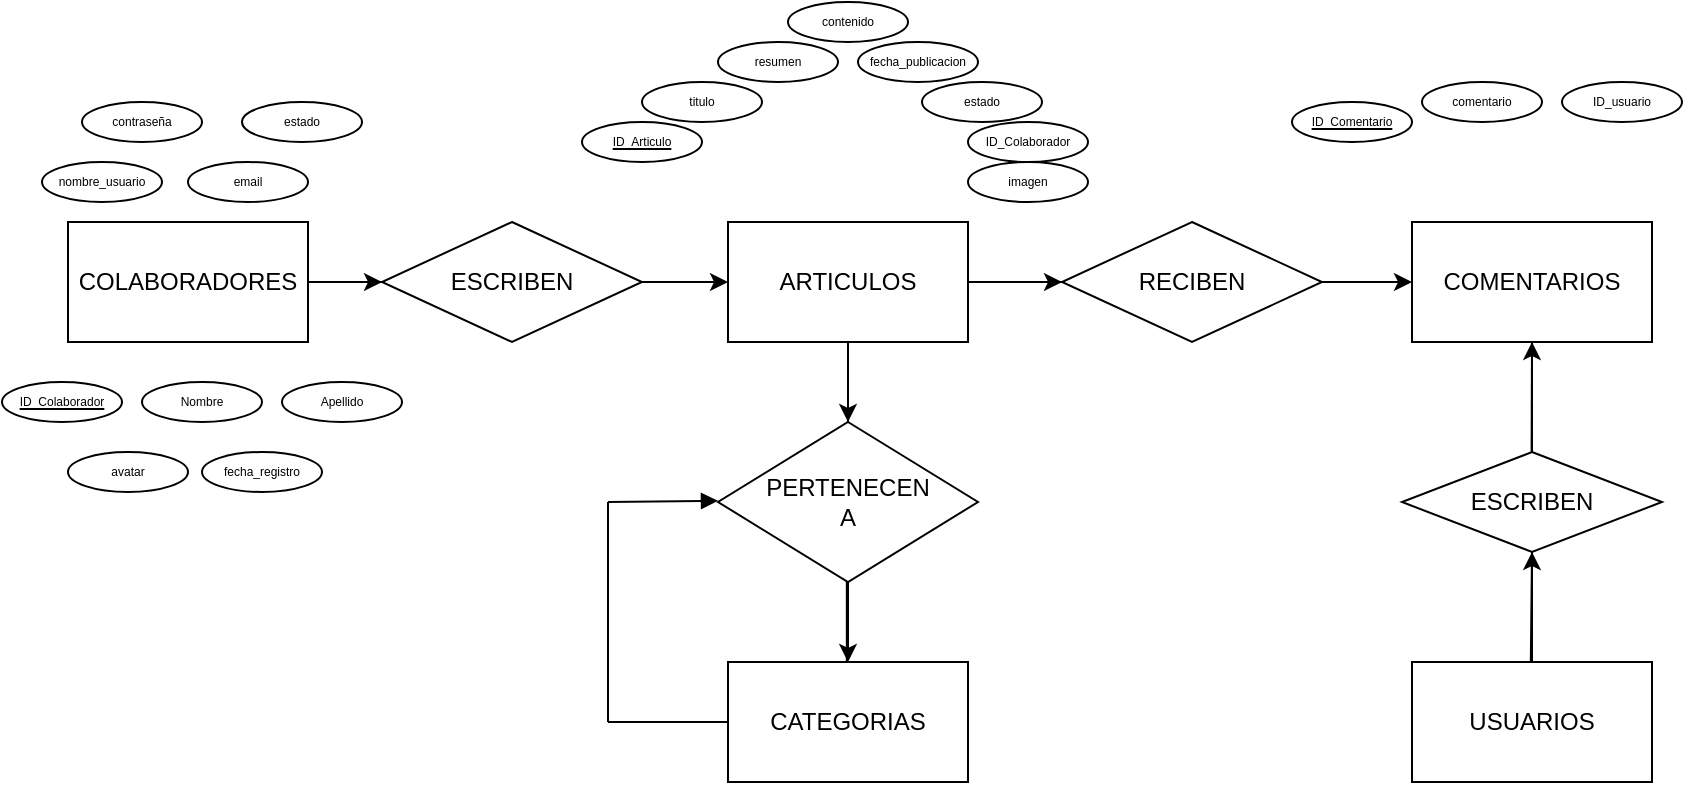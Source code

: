 <mxfile version="21.3.2" type="github">
  <diagram id="R2lEEEUBdFMjLlhIrx00" name="Page-1">
    <mxGraphModel dx="607" dy="273" grid="1" gridSize="10" guides="1" tooltips="1" connect="1" arrows="1" fold="1" page="1" pageScale="1" pageWidth="850" pageHeight="1100" math="0" shadow="0" extFonts="Permanent Marker^https://fonts.googleapis.com/css?family=Permanent+Marker">
      <root>
        <mxCell id="0" />
        <mxCell id="1" parent="0" />
        <mxCell id="qLsG4sS9ALIZC5-4dvoT-34" value="" style="edgeStyle=orthogonalEdgeStyle;rounded=0;orthogonalLoop=1;jettySize=auto;html=1;" edge="1" parent="1" source="qLsG4sS9ALIZC5-4dvoT-1" target="qLsG4sS9ALIZC5-4dvoT-7">
          <mxGeometry relative="1" as="geometry" />
        </mxCell>
        <mxCell id="qLsG4sS9ALIZC5-4dvoT-1" value="COLABORADORES" style="rounded=0;whiteSpace=wrap;html=1;" vertex="1" parent="1">
          <mxGeometry x="33" y="160" width="120" height="60" as="geometry" />
        </mxCell>
        <mxCell id="qLsG4sS9ALIZC5-4dvoT-31" value="" style="edgeStyle=orthogonalEdgeStyle;rounded=0;orthogonalLoop=1;jettySize=auto;html=1;" edge="1" parent="1" source="qLsG4sS9ALIZC5-4dvoT-2" target="qLsG4sS9ALIZC5-4dvoT-8">
          <mxGeometry relative="1" as="geometry" />
        </mxCell>
        <mxCell id="qLsG4sS9ALIZC5-4dvoT-35" value="" style="edgeStyle=orthogonalEdgeStyle;rounded=0;orthogonalLoop=1;jettySize=auto;html=1;" edge="1" parent="1" source="qLsG4sS9ALIZC5-4dvoT-2" target="qLsG4sS9ALIZC5-4dvoT-9">
          <mxGeometry relative="1" as="geometry" />
        </mxCell>
        <mxCell id="qLsG4sS9ALIZC5-4dvoT-2" value="ARTICULOS" style="rounded=0;whiteSpace=wrap;html=1;" vertex="1" parent="1">
          <mxGeometry x="363" y="160" width="120" height="60" as="geometry" />
        </mxCell>
        <mxCell id="qLsG4sS9ALIZC5-4dvoT-3" value="CATEGORIAS" style="rounded=0;whiteSpace=wrap;html=1;" vertex="1" parent="1">
          <mxGeometry x="363" y="380" width="120" height="60" as="geometry" />
        </mxCell>
        <mxCell id="qLsG4sS9ALIZC5-4dvoT-4" value="COMENTARIOS" style="rounded=0;whiteSpace=wrap;html=1;" vertex="1" parent="1">
          <mxGeometry x="705" y="160" width="120" height="60" as="geometry" />
        </mxCell>
        <mxCell id="qLsG4sS9ALIZC5-4dvoT-30" value="" style="edgeStyle=orthogonalEdgeStyle;rounded=0;orthogonalLoop=1;jettySize=auto;html=1;" edge="1" parent="1" source="qLsG4sS9ALIZC5-4dvoT-5" target="qLsG4sS9ALIZC5-4dvoT-10">
          <mxGeometry relative="1" as="geometry" />
        </mxCell>
        <mxCell id="qLsG4sS9ALIZC5-4dvoT-5" value="USUARIOS" style="rounded=0;whiteSpace=wrap;html=1;" vertex="1" parent="1">
          <mxGeometry x="705" y="380" width="120" height="60" as="geometry" />
        </mxCell>
        <mxCell id="qLsG4sS9ALIZC5-4dvoT-33" value="" style="edgeStyle=orthogonalEdgeStyle;rounded=0;orthogonalLoop=1;jettySize=auto;html=1;" edge="1" parent="1" source="qLsG4sS9ALIZC5-4dvoT-7" target="qLsG4sS9ALIZC5-4dvoT-2">
          <mxGeometry relative="1" as="geometry" />
        </mxCell>
        <mxCell id="qLsG4sS9ALIZC5-4dvoT-7" value="ESCRIBEN" style="rhombus;whiteSpace=wrap;html=1;" vertex="1" parent="1">
          <mxGeometry x="190" y="160" width="130" height="60" as="geometry" />
        </mxCell>
        <mxCell id="qLsG4sS9ALIZC5-4dvoT-32" value="" style="edgeStyle=orthogonalEdgeStyle;rounded=0;orthogonalLoop=1;jettySize=auto;html=1;" edge="1" parent="1" source="qLsG4sS9ALIZC5-4dvoT-8" target="qLsG4sS9ALIZC5-4dvoT-4">
          <mxGeometry relative="1" as="geometry" />
        </mxCell>
        <mxCell id="qLsG4sS9ALIZC5-4dvoT-8" value="RECIBEN" style="rhombus;whiteSpace=wrap;html=1;" vertex="1" parent="1">
          <mxGeometry x="530" y="160" width="130" height="60" as="geometry" />
        </mxCell>
        <mxCell id="qLsG4sS9ALIZC5-4dvoT-36" value="" style="edgeStyle=orthogonalEdgeStyle;rounded=0;orthogonalLoop=1;jettySize=auto;html=1;" edge="1" parent="1" source="qLsG4sS9ALIZC5-4dvoT-9" target="qLsG4sS9ALIZC5-4dvoT-3">
          <mxGeometry relative="1" as="geometry" />
        </mxCell>
        <mxCell id="qLsG4sS9ALIZC5-4dvoT-9" value="PERTENECEN &lt;br&gt;A" style="rhombus;whiteSpace=wrap;html=1;" vertex="1" parent="1">
          <mxGeometry x="358" y="260" width="130" height="80" as="geometry" />
        </mxCell>
        <mxCell id="qLsG4sS9ALIZC5-4dvoT-29" value="" style="edgeStyle=orthogonalEdgeStyle;rounded=0;orthogonalLoop=1;jettySize=auto;html=1;" edge="1" parent="1" source="qLsG4sS9ALIZC5-4dvoT-10" target="qLsG4sS9ALIZC5-4dvoT-4">
          <mxGeometry relative="1" as="geometry" />
        </mxCell>
        <mxCell id="qLsG4sS9ALIZC5-4dvoT-10" value="ESCRIBEN" style="rhombus;whiteSpace=wrap;html=1;" vertex="1" parent="1">
          <mxGeometry x="700" y="275" width="130" height="50" as="geometry" />
        </mxCell>
        <mxCell id="qLsG4sS9ALIZC5-4dvoT-13" value="" style="endArrow=none;html=1;rounded=0;entryX=0;entryY=0.5;entryDx=0;entryDy=0;" edge="1" parent="1" target="qLsG4sS9ALIZC5-4dvoT-7">
          <mxGeometry width="50" height="50" relative="1" as="geometry">
            <mxPoint x="153" y="190" as="sourcePoint" />
            <mxPoint x="203" y="140" as="targetPoint" />
          </mxGeometry>
        </mxCell>
        <mxCell id="qLsG4sS9ALIZC5-4dvoT-16" value="" style="endArrow=none;html=1;rounded=0;entryX=0;entryY=0.5;entryDx=0;entryDy=0;exitX=1;exitY=0.5;exitDx=0;exitDy=0;" edge="1" parent="1" source="qLsG4sS9ALIZC5-4dvoT-2" target="qLsG4sS9ALIZC5-4dvoT-8">
          <mxGeometry width="50" height="50" relative="1" as="geometry">
            <mxPoint x="488" y="189.41" as="sourcePoint" />
            <mxPoint x="528" y="189.41" as="targetPoint" />
          </mxGeometry>
        </mxCell>
        <mxCell id="qLsG4sS9ALIZC5-4dvoT-18" value="" style="endArrow=none;html=1;rounded=0;exitX=0.5;exitY=0;exitDx=0;exitDy=0;" edge="1" parent="1" source="qLsG4sS9ALIZC5-4dvoT-9">
          <mxGeometry width="50" height="50" relative="1" as="geometry">
            <mxPoint x="373" y="270" as="sourcePoint" />
            <mxPoint x="423" y="220" as="targetPoint" />
          </mxGeometry>
        </mxCell>
        <mxCell id="qLsG4sS9ALIZC5-4dvoT-19" value="" style="endArrow=none;html=1;rounded=0;exitX=0.5;exitY=0;exitDx=0;exitDy=0;" edge="1" parent="1">
          <mxGeometry width="50" height="50" relative="1" as="geometry">
            <mxPoint x="422.41" y="380" as="sourcePoint" />
            <mxPoint x="422.41" y="340" as="targetPoint" />
          </mxGeometry>
        </mxCell>
        <mxCell id="qLsG4sS9ALIZC5-4dvoT-22" value="" style="endArrow=none;html=1;rounded=0;exitX=0.5;exitY=0;exitDx=0;exitDy=0;entryX=0.5;entryY=1;entryDx=0;entryDy=0;" edge="1" parent="1" target="qLsG4sS9ALIZC5-4dvoT-10">
          <mxGeometry width="50" height="50" relative="1" as="geometry">
            <mxPoint x="764.41" y="380" as="sourcePoint" />
            <mxPoint x="764.41" y="340" as="targetPoint" />
          </mxGeometry>
        </mxCell>
        <mxCell id="qLsG4sS9ALIZC5-4dvoT-23" value="" style="endArrow=none;html=1;rounded=0;entryX=0.5;entryY=1;entryDx=0;entryDy=0;" edge="1" parent="1" target="qLsG4sS9ALIZC5-4dvoT-4">
          <mxGeometry width="50" height="50" relative="1" as="geometry">
            <mxPoint x="764.8" y="275" as="sourcePoint" />
            <mxPoint x="765.21" y="225" as="targetPoint" />
          </mxGeometry>
        </mxCell>
        <mxCell id="qLsG4sS9ALIZC5-4dvoT-25" value="" style="endArrow=block;html=1;rounded=0;endFill=1;" edge="1" parent="1">
          <mxGeometry width="50" height="50" relative="1" as="geometry">
            <mxPoint x="303" y="300" as="sourcePoint" />
            <mxPoint x="358" y="299.41" as="targetPoint" />
          </mxGeometry>
        </mxCell>
        <mxCell id="qLsG4sS9ALIZC5-4dvoT-26" value="" style="endArrow=none;html=1;rounded=0;" edge="1" parent="1">
          <mxGeometry width="50" height="50" relative="1" as="geometry">
            <mxPoint x="303" y="410" as="sourcePoint" />
            <mxPoint x="303" y="300" as="targetPoint" />
          </mxGeometry>
        </mxCell>
        <mxCell id="qLsG4sS9ALIZC5-4dvoT-27" value="" style="endArrow=none;html=1;rounded=0;" edge="1" parent="1">
          <mxGeometry width="50" height="50" relative="1" as="geometry">
            <mxPoint x="303" y="410" as="sourcePoint" />
            <mxPoint x="363" y="410" as="targetPoint" />
          </mxGeometry>
        </mxCell>
        <mxCell id="qLsG4sS9ALIZC5-4dvoT-37" value="ID_Colaborador" style="ellipse;whiteSpace=wrap;html=1;fontSize=6;fontStyle=4" vertex="1" parent="1">
          <mxGeometry y="240" width="60" height="20" as="geometry" />
        </mxCell>
        <mxCell id="qLsG4sS9ALIZC5-4dvoT-41" value="Nombre" style="ellipse;whiteSpace=wrap;html=1;fontSize=6;fontStyle=0" vertex="1" parent="1">
          <mxGeometry x="70" y="240" width="60" height="20" as="geometry" />
        </mxCell>
        <mxCell id="qLsG4sS9ALIZC5-4dvoT-42" value="Apellido" style="ellipse;whiteSpace=wrap;html=1;fontSize=6;fontStyle=0" vertex="1" parent="1">
          <mxGeometry x="140" y="240" width="60" height="20" as="geometry" />
        </mxCell>
        <mxCell id="qLsG4sS9ALIZC5-4dvoT-43" value="nombre_usuario" style="ellipse;whiteSpace=wrap;html=1;fontSize=6;fontStyle=0" vertex="1" parent="1">
          <mxGeometry x="20" y="130" width="60" height="20" as="geometry" />
        </mxCell>
        <mxCell id="qLsG4sS9ALIZC5-4dvoT-44" value="contraseña" style="ellipse;whiteSpace=wrap;html=1;fontSize=6;fontStyle=0" vertex="1" parent="1">
          <mxGeometry x="40" y="100" width="60" height="20" as="geometry" />
        </mxCell>
        <mxCell id="qLsG4sS9ALIZC5-4dvoT-45" value="email" style="ellipse;whiteSpace=wrap;html=1;fontSize=6;fontStyle=0" vertex="1" parent="1">
          <mxGeometry x="93" y="130" width="60" height="20" as="geometry" />
        </mxCell>
        <mxCell id="qLsG4sS9ALIZC5-4dvoT-46" value="estado" style="ellipse;whiteSpace=wrap;html=1;fontSize=6;fontStyle=0" vertex="1" parent="1">
          <mxGeometry x="120" y="100" width="60" height="20" as="geometry" />
        </mxCell>
        <mxCell id="qLsG4sS9ALIZC5-4dvoT-47" value="fecha_registro" style="ellipse;whiteSpace=wrap;html=1;fontSize=6;fontStyle=0" vertex="1" parent="1">
          <mxGeometry x="100" y="275" width="60" height="20" as="geometry" />
        </mxCell>
        <mxCell id="qLsG4sS9ALIZC5-4dvoT-48" value="avatar" style="ellipse;whiteSpace=wrap;html=1;fontSize=6;fontStyle=0" vertex="1" parent="1">
          <mxGeometry x="33" y="275" width="60" height="20" as="geometry" />
        </mxCell>
        <mxCell id="qLsG4sS9ALIZC5-4dvoT-50" value="ID_Articulo" style="ellipse;whiteSpace=wrap;html=1;fontSize=6;fontStyle=4" vertex="1" parent="1">
          <mxGeometry x="290" y="110" width="60" height="20" as="geometry" />
        </mxCell>
        <mxCell id="qLsG4sS9ALIZC5-4dvoT-51" value="titulo" style="ellipse;whiteSpace=wrap;html=1;fontSize=6;fontStyle=0" vertex="1" parent="1">
          <mxGeometry x="320" y="90" width="60" height="20" as="geometry" />
        </mxCell>
        <mxCell id="qLsG4sS9ALIZC5-4dvoT-52" value="resumen" style="ellipse;whiteSpace=wrap;html=1;fontSize=6;fontStyle=0" vertex="1" parent="1">
          <mxGeometry x="358" y="70" width="60" height="20" as="geometry" />
        </mxCell>
        <mxCell id="qLsG4sS9ALIZC5-4dvoT-53" value="contenido" style="ellipse;whiteSpace=wrap;html=1;fontSize=6;fontStyle=0" vertex="1" parent="1">
          <mxGeometry x="393" y="50" width="60" height="20" as="geometry" />
        </mxCell>
        <mxCell id="qLsG4sS9ALIZC5-4dvoT-54" value="fecha_publicacion" style="ellipse;whiteSpace=wrap;html=1;fontSize=6;fontStyle=0" vertex="1" parent="1">
          <mxGeometry x="428" y="70" width="60" height="20" as="geometry" />
        </mxCell>
        <mxCell id="qLsG4sS9ALIZC5-4dvoT-55" value="estado" style="ellipse;whiteSpace=wrap;html=1;fontSize=6;fontStyle=0" vertex="1" parent="1">
          <mxGeometry x="460" y="90" width="60" height="20" as="geometry" />
        </mxCell>
        <mxCell id="qLsG4sS9ALIZC5-4dvoT-56" value="ID_Colaborador" style="ellipse;whiteSpace=wrap;html=1;fontSize=6;fontStyle=0" vertex="1" parent="1">
          <mxGeometry x="483" y="110" width="60" height="20" as="geometry" />
        </mxCell>
        <mxCell id="qLsG4sS9ALIZC5-4dvoT-57" value="imagen" style="ellipse;whiteSpace=wrap;html=1;fontSize=6;fontStyle=0" vertex="1" parent="1">
          <mxGeometry x="483" y="130" width="60" height="20" as="geometry" />
        </mxCell>
        <mxCell id="qLsG4sS9ALIZC5-4dvoT-58" value="ID_Comentario" style="ellipse;whiteSpace=wrap;html=1;fontSize=6;fontStyle=4" vertex="1" parent="1">
          <mxGeometry x="645" y="100" width="60" height="20" as="geometry" />
        </mxCell>
        <mxCell id="qLsG4sS9ALIZC5-4dvoT-59" value="comentario" style="ellipse;whiteSpace=wrap;html=1;fontSize=6;fontStyle=0" vertex="1" parent="1">
          <mxGeometry x="710" y="90" width="60" height="20" as="geometry" />
        </mxCell>
        <mxCell id="qLsG4sS9ALIZC5-4dvoT-60" value="ID_usuario" style="ellipse;whiteSpace=wrap;html=1;fontSize=6;fontStyle=0" vertex="1" parent="1">
          <mxGeometry x="780" y="90" width="60" height="20" as="geometry" />
        </mxCell>
      </root>
    </mxGraphModel>
  </diagram>
</mxfile>
